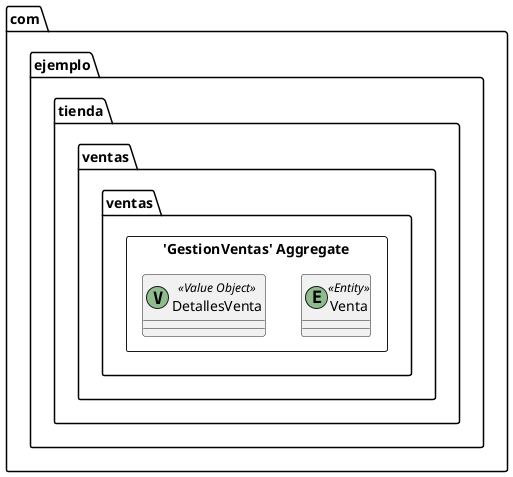 @startuml

skinparam componentStyle uml2

package com.ejemplo.tienda.ventas.ventas {
	package "'GestionVentas' Aggregate" <<Rectangle>> {
		class Venta <<(E,DarkSeaGreen) Entity>> {
		}
		class DetallesVenta <<(V,DarkSeaGreen) Value Object>> {
		}
	}
}


@enduml
